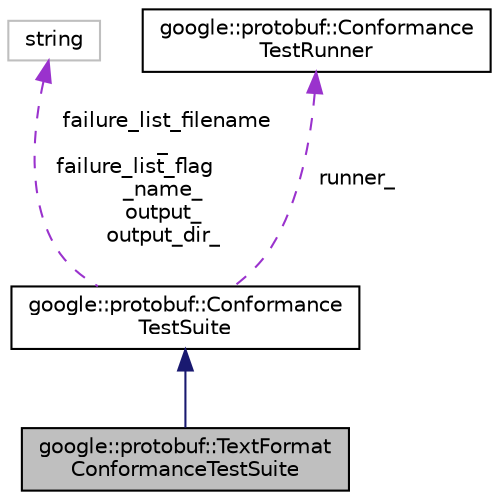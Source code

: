 digraph "google::protobuf::TextFormatConformanceTestSuite"
{
 // LATEX_PDF_SIZE
  edge [fontname="Helvetica",fontsize="10",labelfontname="Helvetica",labelfontsize="10"];
  node [fontname="Helvetica",fontsize="10",shape=record];
  Node1 [label="google::protobuf::TextFormat\lConformanceTestSuite",height=0.2,width=0.4,color="black", fillcolor="grey75", style="filled", fontcolor="black",tooltip=" "];
  Node2 -> Node1 [dir="back",color="midnightblue",fontsize="10",style="solid",fontname="Helvetica"];
  Node2 [label="google::protobuf::Conformance\lTestSuite",height=0.2,width=0.4,color="black", fillcolor="white", style="filled",URL="$classgoogle_1_1protobuf_1_1ConformanceTestSuite.html",tooltip=" "];
  Node3 -> Node2 [dir="back",color="darkorchid3",fontsize="10",style="dashed",label=" failure_list_filename\l_\nfailure_list_flag\l_name_\noutput_\noutput_dir_" ,fontname="Helvetica"];
  Node3 [label="string",height=0.2,width=0.4,color="grey75", fillcolor="white", style="filled",tooltip=" "];
  Node4 -> Node2 [dir="back",color="darkorchid3",fontsize="10",style="dashed",label=" runner_" ,fontname="Helvetica"];
  Node4 [label="google::protobuf::Conformance\lTestRunner",height=0.2,width=0.4,color="black", fillcolor="white", style="filled",URL="$classgoogle_1_1protobuf_1_1ConformanceTestRunner.html",tooltip=" "];
}
